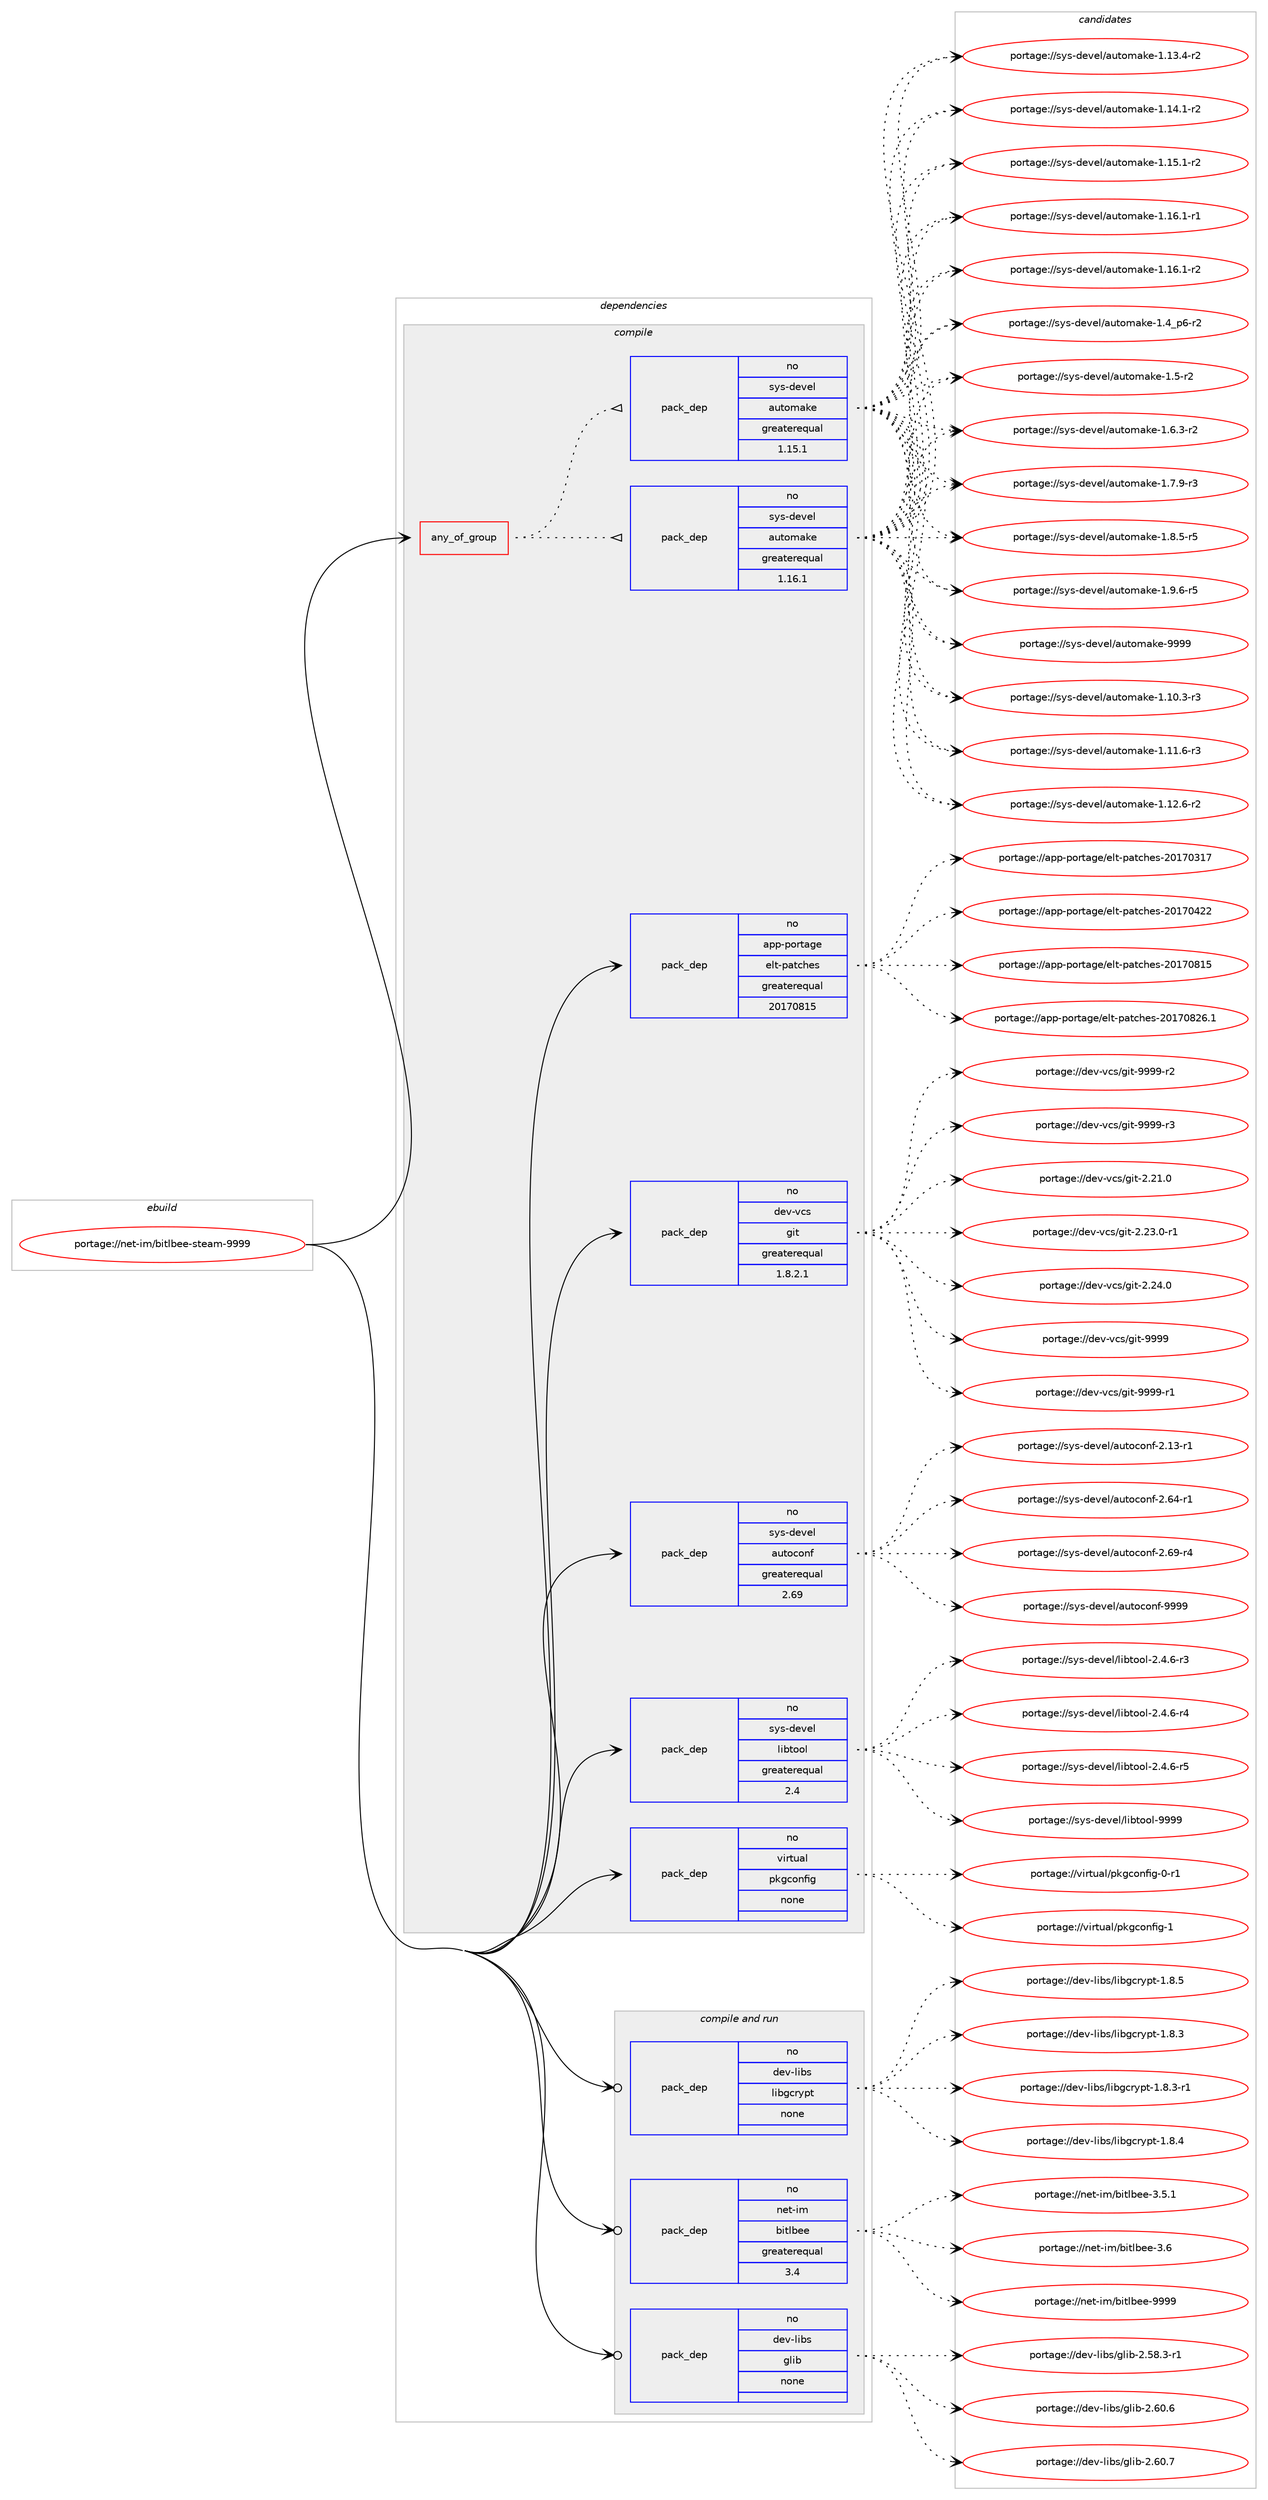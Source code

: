 digraph prolog {

# *************
# Graph options
# *************

newrank=true;
concentrate=true;
compound=true;
graph [rankdir=LR,fontname=Helvetica,fontsize=10,ranksep=1.5];#, ranksep=2.5, nodesep=0.2];
edge  [arrowhead=vee];
node  [fontname=Helvetica,fontsize=10];

# **********
# The ebuild
# **********

subgraph cluster_leftcol {
color=gray;
rank=same;
label=<<i>ebuild</i>>;
id [label="portage://net-im/bitlbee-steam-9999", color=red, width=4, href="../net-im/bitlbee-steam-9999.svg"];
}

# ****************
# The dependencies
# ****************

subgraph cluster_midcol {
color=gray;
label=<<i>dependencies</i>>;
subgraph cluster_compile {
fillcolor="#eeeeee";
style=filled;
label=<<i>compile</i>>;
subgraph any5720 {
dependency354626 [label=<<TABLE BORDER="0" CELLBORDER="1" CELLSPACING="0" CELLPADDING="4"><TR><TD CELLPADDING="10">any_of_group</TD></TR></TABLE>>, shape=none, color=red];subgraph pack260071 {
dependency354627 [label=<<TABLE BORDER="0" CELLBORDER="1" CELLSPACING="0" CELLPADDING="4" WIDTH="220"><TR><TD ROWSPAN="6" CELLPADDING="30">pack_dep</TD></TR><TR><TD WIDTH="110">no</TD></TR><TR><TD>sys-devel</TD></TR><TR><TD>automake</TD></TR><TR><TD>greaterequal</TD></TR><TR><TD>1.16.1</TD></TR></TABLE>>, shape=none, color=blue];
}
dependency354626:e -> dependency354627:w [weight=20,style="dotted",arrowhead="oinv"];
subgraph pack260072 {
dependency354628 [label=<<TABLE BORDER="0" CELLBORDER="1" CELLSPACING="0" CELLPADDING="4" WIDTH="220"><TR><TD ROWSPAN="6" CELLPADDING="30">pack_dep</TD></TR><TR><TD WIDTH="110">no</TD></TR><TR><TD>sys-devel</TD></TR><TR><TD>automake</TD></TR><TR><TD>greaterequal</TD></TR><TR><TD>1.15.1</TD></TR></TABLE>>, shape=none, color=blue];
}
dependency354626:e -> dependency354628:w [weight=20,style="dotted",arrowhead="oinv"];
}
id:e -> dependency354626:w [weight=20,style="solid",arrowhead="vee"];
subgraph pack260073 {
dependency354629 [label=<<TABLE BORDER="0" CELLBORDER="1" CELLSPACING="0" CELLPADDING="4" WIDTH="220"><TR><TD ROWSPAN="6" CELLPADDING="30">pack_dep</TD></TR><TR><TD WIDTH="110">no</TD></TR><TR><TD>app-portage</TD></TR><TR><TD>elt-patches</TD></TR><TR><TD>greaterequal</TD></TR><TR><TD>20170815</TD></TR></TABLE>>, shape=none, color=blue];
}
id:e -> dependency354629:w [weight=20,style="solid",arrowhead="vee"];
subgraph pack260074 {
dependency354630 [label=<<TABLE BORDER="0" CELLBORDER="1" CELLSPACING="0" CELLPADDING="4" WIDTH="220"><TR><TD ROWSPAN="6" CELLPADDING="30">pack_dep</TD></TR><TR><TD WIDTH="110">no</TD></TR><TR><TD>dev-vcs</TD></TR><TR><TD>git</TD></TR><TR><TD>greaterequal</TD></TR><TR><TD>1.8.2.1</TD></TR></TABLE>>, shape=none, color=blue];
}
id:e -> dependency354630:w [weight=20,style="solid",arrowhead="vee"];
subgraph pack260075 {
dependency354631 [label=<<TABLE BORDER="0" CELLBORDER="1" CELLSPACING="0" CELLPADDING="4" WIDTH="220"><TR><TD ROWSPAN="6" CELLPADDING="30">pack_dep</TD></TR><TR><TD WIDTH="110">no</TD></TR><TR><TD>sys-devel</TD></TR><TR><TD>autoconf</TD></TR><TR><TD>greaterequal</TD></TR><TR><TD>2.69</TD></TR></TABLE>>, shape=none, color=blue];
}
id:e -> dependency354631:w [weight=20,style="solid",arrowhead="vee"];
subgraph pack260076 {
dependency354632 [label=<<TABLE BORDER="0" CELLBORDER="1" CELLSPACING="0" CELLPADDING="4" WIDTH="220"><TR><TD ROWSPAN="6" CELLPADDING="30">pack_dep</TD></TR><TR><TD WIDTH="110">no</TD></TR><TR><TD>sys-devel</TD></TR><TR><TD>libtool</TD></TR><TR><TD>greaterequal</TD></TR><TR><TD>2.4</TD></TR></TABLE>>, shape=none, color=blue];
}
id:e -> dependency354632:w [weight=20,style="solid",arrowhead="vee"];
subgraph pack260077 {
dependency354633 [label=<<TABLE BORDER="0" CELLBORDER="1" CELLSPACING="0" CELLPADDING="4" WIDTH="220"><TR><TD ROWSPAN="6" CELLPADDING="30">pack_dep</TD></TR><TR><TD WIDTH="110">no</TD></TR><TR><TD>virtual</TD></TR><TR><TD>pkgconfig</TD></TR><TR><TD>none</TD></TR><TR><TD></TD></TR></TABLE>>, shape=none, color=blue];
}
id:e -> dependency354633:w [weight=20,style="solid",arrowhead="vee"];
}
subgraph cluster_compileandrun {
fillcolor="#eeeeee";
style=filled;
label=<<i>compile and run</i>>;
subgraph pack260078 {
dependency354634 [label=<<TABLE BORDER="0" CELLBORDER="1" CELLSPACING="0" CELLPADDING="4" WIDTH="220"><TR><TD ROWSPAN="6" CELLPADDING="30">pack_dep</TD></TR><TR><TD WIDTH="110">no</TD></TR><TR><TD>dev-libs</TD></TR><TR><TD>glib</TD></TR><TR><TD>none</TD></TR><TR><TD></TD></TR></TABLE>>, shape=none, color=blue];
}
id:e -> dependency354634:w [weight=20,style="solid",arrowhead="odotvee"];
subgraph pack260079 {
dependency354635 [label=<<TABLE BORDER="0" CELLBORDER="1" CELLSPACING="0" CELLPADDING="4" WIDTH="220"><TR><TD ROWSPAN="6" CELLPADDING="30">pack_dep</TD></TR><TR><TD WIDTH="110">no</TD></TR><TR><TD>dev-libs</TD></TR><TR><TD>libgcrypt</TD></TR><TR><TD>none</TD></TR><TR><TD></TD></TR></TABLE>>, shape=none, color=blue];
}
id:e -> dependency354635:w [weight=20,style="solid",arrowhead="odotvee"];
subgraph pack260080 {
dependency354636 [label=<<TABLE BORDER="0" CELLBORDER="1" CELLSPACING="0" CELLPADDING="4" WIDTH="220"><TR><TD ROWSPAN="6" CELLPADDING="30">pack_dep</TD></TR><TR><TD WIDTH="110">no</TD></TR><TR><TD>net-im</TD></TR><TR><TD>bitlbee</TD></TR><TR><TD>greaterequal</TD></TR><TR><TD>3.4</TD></TR></TABLE>>, shape=none, color=blue];
}
id:e -> dependency354636:w [weight=20,style="solid",arrowhead="odotvee"];
}
subgraph cluster_run {
fillcolor="#eeeeee";
style=filled;
label=<<i>run</i>>;
}
}

# **************
# The candidates
# **************

subgraph cluster_choices {
rank=same;
color=gray;
label=<<i>candidates</i>>;

subgraph choice260071 {
color=black;
nodesep=1;
choiceportage11512111545100101118101108479711711611110997107101454946494846514511451 [label="portage://sys-devel/automake-1.10.3-r3", color=red, width=4,href="../sys-devel/automake-1.10.3-r3.svg"];
choiceportage11512111545100101118101108479711711611110997107101454946494946544511451 [label="portage://sys-devel/automake-1.11.6-r3", color=red, width=4,href="../sys-devel/automake-1.11.6-r3.svg"];
choiceportage11512111545100101118101108479711711611110997107101454946495046544511450 [label="portage://sys-devel/automake-1.12.6-r2", color=red, width=4,href="../sys-devel/automake-1.12.6-r2.svg"];
choiceportage11512111545100101118101108479711711611110997107101454946495146524511450 [label="portage://sys-devel/automake-1.13.4-r2", color=red, width=4,href="../sys-devel/automake-1.13.4-r2.svg"];
choiceportage11512111545100101118101108479711711611110997107101454946495246494511450 [label="portage://sys-devel/automake-1.14.1-r2", color=red, width=4,href="../sys-devel/automake-1.14.1-r2.svg"];
choiceportage11512111545100101118101108479711711611110997107101454946495346494511450 [label="portage://sys-devel/automake-1.15.1-r2", color=red, width=4,href="../sys-devel/automake-1.15.1-r2.svg"];
choiceportage11512111545100101118101108479711711611110997107101454946495446494511449 [label="portage://sys-devel/automake-1.16.1-r1", color=red, width=4,href="../sys-devel/automake-1.16.1-r1.svg"];
choiceportage11512111545100101118101108479711711611110997107101454946495446494511450 [label="portage://sys-devel/automake-1.16.1-r2", color=red, width=4,href="../sys-devel/automake-1.16.1-r2.svg"];
choiceportage115121115451001011181011084797117116111109971071014549465295112544511450 [label="portage://sys-devel/automake-1.4_p6-r2", color=red, width=4,href="../sys-devel/automake-1.4_p6-r2.svg"];
choiceportage11512111545100101118101108479711711611110997107101454946534511450 [label="portage://sys-devel/automake-1.5-r2", color=red, width=4,href="../sys-devel/automake-1.5-r2.svg"];
choiceportage115121115451001011181011084797117116111109971071014549465446514511450 [label="portage://sys-devel/automake-1.6.3-r2", color=red, width=4,href="../sys-devel/automake-1.6.3-r2.svg"];
choiceportage115121115451001011181011084797117116111109971071014549465546574511451 [label="portage://sys-devel/automake-1.7.9-r3", color=red, width=4,href="../sys-devel/automake-1.7.9-r3.svg"];
choiceportage115121115451001011181011084797117116111109971071014549465646534511453 [label="portage://sys-devel/automake-1.8.5-r5", color=red, width=4,href="../sys-devel/automake-1.8.5-r5.svg"];
choiceportage115121115451001011181011084797117116111109971071014549465746544511453 [label="portage://sys-devel/automake-1.9.6-r5", color=red, width=4,href="../sys-devel/automake-1.9.6-r5.svg"];
choiceportage115121115451001011181011084797117116111109971071014557575757 [label="portage://sys-devel/automake-9999", color=red, width=4,href="../sys-devel/automake-9999.svg"];
dependency354627:e -> choiceportage11512111545100101118101108479711711611110997107101454946494846514511451:w [style=dotted,weight="100"];
dependency354627:e -> choiceportage11512111545100101118101108479711711611110997107101454946494946544511451:w [style=dotted,weight="100"];
dependency354627:e -> choiceportage11512111545100101118101108479711711611110997107101454946495046544511450:w [style=dotted,weight="100"];
dependency354627:e -> choiceportage11512111545100101118101108479711711611110997107101454946495146524511450:w [style=dotted,weight="100"];
dependency354627:e -> choiceportage11512111545100101118101108479711711611110997107101454946495246494511450:w [style=dotted,weight="100"];
dependency354627:e -> choiceportage11512111545100101118101108479711711611110997107101454946495346494511450:w [style=dotted,weight="100"];
dependency354627:e -> choiceportage11512111545100101118101108479711711611110997107101454946495446494511449:w [style=dotted,weight="100"];
dependency354627:e -> choiceportage11512111545100101118101108479711711611110997107101454946495446494511450:w [style=dotted,weight="100"];
dependency354627:e -> choiceportage115121115451001011181011084797117116111109971071014549465295112544511450:w [style=dotted,weight="100"];
dependency354627:e -> choiceportage11512111545100101118101108479711711611110997107101454946534511450:w [style=dotted,weight="100"];
dependency354627:e -> choiceportage115121115451001011181011084797117116111109971071014549465446514511450:w [style=dotted,weight="100"];
dependency354627:e -> choiceportage115121115451001011181011084797117116111109971071014549465546574511451:w [style=dotted,weight="100"];
dependency354627:e -> choiceportage115121115451001011181011084797117116111109971071014549465646534511453:w [style=dotted,weight="100"];
dependency354627:e -> choiceportage115121115451001011181011084797117116111109971071014549465746544511453:w [style=dotted,weight="100"];
dependency354627:e -> choiceportage115121115451001011181011084797117116111109971071014557575757:w [style=dotted,weight="100"];
}
subgraph choice260072 {
color=black;
nodesep=1;
choiceportage11512111545100101118101108479711711611110997107101454946494846514511451 [label="portage://sys-devel/automake-1.10.3-r3", color=red, width=4,href="../sys-devel/automake-1.10.3-r3.svg"];
choiceportage11512111545100101118101108479711711611110997107101454946494946544511451 [label="portage://sys-devel/automake-1.11.6-r3", color=red, width=4,href="../sys-devel/automake-1.11.6-r3.svg"];
choiceportage11512111545100101118101108479711711611110997107101454946495046544511450 [label="portage://sys-devel/automake-1.12.6-r2", color=red, width=4,href="../sys-devel/automake-1.12.6-r2.svg"];
choiceportage11512111545100101118101108479711711611110997107101454946495146524511450 [label="portage://sys-devel/automake-1.13.4-r2", color=red, width=4,href="../sys-devel/automake-1.13.4-r2.svg"];
choiceportage11512111545100101118101108479711711611110997107101454946495246494511450 [label="portage://sys-devel/automake-1.14.1-r2", color=red, width=4,href="../sys-devel/automake-1.14.1-r2.svg"];
choiceportage11512111545100101118101108479711711611110997107101454946495346494511450 [label="portage://sys-devel/automake-1.15.1-r2", color=red, width=4,href="../sys-devel/automake-1.15.1-r2.svg"];
choiceportage11512111545100101118101108479711711611110997107101454946495446494511449 [label="portage://sys-devel/automake-1.16.1-r1", color=red, width=4,href="../sys-devel/automake-1.16.1-r1.svg"];
choiceportage11512111545100101118101108479711711611110997107101454946495446494511450 [label="portage://sys-devel/automake-1.16.1-r2", color=red, width=4,href="../sys-devel/automake-1.16.1-r2.svg"];
choiceportage115121115451001011181011084797117116111109971071014549465295112544511450 [label="portage://sys-devel/automake-1.4_p6-r2", color=red, width=4,href="../sys-devel/automake-1.4_p6-r2.svg"];
choiceportage11512111545100101118101108479711711611110997107101454946534511450 [label="portage://sys-devel/automake-1.5-r2", color=red, width=4,href="../sys-devel/automake-1.5-r2.svg"];
choiceportage115121115451001011181011084797117116111109971071014549465446514511450 [label="portage://sys-devel/automake-1.6.3-r2", color=red, width=4,href="../sys-devel/automake-1.6.3-r2.svg"];
choiceportage115121115451001011181011084797117116111109971071014549465546574511451 [label="portage://sys-devel/automake-1.7.9-r3", color=red, width=4,href="../sys-devel/automake-1.7.9-r3.svg"];
choiceportage115121115451001011181011084797117116111109971071014549465646534511453 [label="portage://sys-devel/automake-1.8.5-r5", color=red, width=4,href="../sys-devel/automake-1.8.5-r5.svg"];
choiceportage115121115451001011181011084797117116111109971071014549465746544511453 [label="portage://sys-devel/automake-1.9.6-r5", color=red, width=4,href="../sys-devel/automake-1.9.6-r5.svg"];
choiceportage115121115451001011181011084797117116111109971071014557575757 [label="portage://sys-devel/automake-9999", color=red, width=4,href="../sys-devel/automake-9999.svg"];
dependency354628:e -> choiceportage11512111545100101118101108479711711611110997107101454946494846514511451:w [style=dotted,weight="100"];
dependency354628:e -> choiceportage11512111545100101118101108479711711611110997107101454946494946544511451:w [style=dotted,weight="100"];
dependency354628:e -> choiceportage11512111545100101118101108479711711611110997107101454946495046544511450:w [style=dotted,weight="100"];
dependency354628:e -> choiceportage11512111545100101118101108479711711611110997107101454946495146524511450:w [style=dotted,weight="100"];
dependency354628:e -> choiceportage11512111545100101118101108479711711611110997107101454946495246494511450:w [style=dotted,weight="100"];
dependency354628:e -> choiceportage11512111545100101118101108479711711611110997107101454946495346494511450:w [style=dotted,weight="100"];
dependency354628:e -> choiceportage11512111545100101118101108479711711611110997107101454946495446494511449:w [style=dotted,weight="100"];
dependency354628:e -> choiceportage11512111545100101118101108479711711611110997107101454946495446494511450:w [style=dotted,weight="100"];
dependency354628:e -> choiceportage115121115451001011181011084797117116111109971071014549465295112544511450:w [style=dotted,weight="100"];
dependency354628:e -> choiceportage11512111545100101118101108479711711611110997107101454946534511450:w [style=dotted,weight="100"];
dependency354628:e -> choiceportage115121115451001011181011084797117116111109971071014549465446514511450:w [style=dotted,weight="100"];
dependency354628:e -> choiceportage115121115451001011181011084797117116111109971071014549465546574511451:w [style=dotted,weight="100"];
dependency354628:e -> choiceportage115121115451001011181011084797117116111109971071014549465646534511453:w [style=dotted,weight="100"];
dependency354628:e -> choiceportage115121115451001011181011084797117116111109971071014549465746544511453:w [style=dotted,weight="100"];
dependency354628:e -> choiceportage115121115451001011181011084797117116111109971071014557575757:w [style=dotted,weight="100"];
}
subgraph choice260073 {
color=black;
nodesep=1;
choiceportage97112112451121111141169710310147101108116451129711699104101115455048495548514955 [label="portage://app-portage/elt-patches-20170317", color=red, width=4,href="../app-portage/elt-patches-20170317.svg"];
choiceportage97112112451121111141169710310147101108116451129711699104101115455048495548525050 [label="portage://app-portage/elt-patches-20170422", color=red, width=4,href="../app-portage/elt-patches-20170422.svg"];
choiceportage97112112451121111141169710310147101108116451129711699104101115455048495548564953 [label="portage://app-portage/elt-patches-20170815", color=red, width=4,href="../app-portage/elt-patches-20170815.svg"];
choiceportage971121124511211111411697103101471011081164511297116991041011154550484955485650544649 [label="portage://app-portage/elt-patches-20170826.1", color=red, width=4,href="../app-portage/elt-patches-20170826.1.svg"];
dependency354629:e -> choiceportage97112112451121111141169710310147101108116451129711699104101115455048495548514955:w [style=dotted,weight="100"];
dependency354629:e -> choiceportage97112112451121111141169710310147101108116451129711699104101115455048495548525050:w [style=dotted,weight="100"];
dependency354629:e -> choiceportage97112112451121111141169710310147101108116451129711699104101115455048495548564953:w [style=dotted,weight="100"];
dependency354629:e -> choiceportage971121124511211111411697103101471011081164511297116991041011154550484955485650544649:w [style=dotted,weight="100"];
}
subgraph choice260074 {
color=black;
nodesep=1;
choiceportage10010111845118991154710310511645504650494648 [label="portage://dev-vcs/git-2.21.0", color=red, width=4,href="../dev-vcs/git-2.21.0.svg"];
choiceportage100101118451189911547103105116455046505146484511449 [label="portage://dev-vcs/git-2.23.0-r1", color=red, width=4,href="../dev-vcs/git-2.23.0-r1.svg"];
choiceportage10010111845118991154710310511645504650524648 [label="portage://dev-vcs/git-2.24.0", color=red, width=4,href="../dev-vcs/git-2.24.0.svg"];
choiceportage1001011184511899115471031051164557575757 [label="portage://dev-vcs/git-9999", color=red, width=4,href="../dev-vcs/git-9999.svg"];
choiceportage10010111845118991154710310511645575757574511449 [label="portage://dev-vcs/git-9999-r1", color=red, width=4,href="../dev-vcs/git-9999-r1.svg"];
choiceportage10010111845118991154710310511645575757574511450 [label="portage://dev-vcs/git-9999-r2", color=red, width=4,href="../dev-vcs/git-9999-r2.svg"];
choiceportage10010111845118991154710310511645575757574511451 [label="portage://dev-vcs/git-9999-r3", color=red, width=4,href="../dev-vcs/git-9999-r3.svg"];
dependency354630:e -> choiceportage10010111845118991154710310511645504650494648:w [style=dotted,weight="100"];
dependency354630:e -> choiceportage100101118451189911547103105116455046505146484511449:w [style=dotted,weight="100"];
dependency354630:e -> choiceportage10010111845118991154710310511645504650524648:w [style=dotted,weight="100"];
dependency354630:e -> choiceportage1001011184511899115471031051164557575757:w [style=dotted,weight="100"];
dependency354630:e -> choiceportage10010111845118991154710310511645575757574511449:w [style=dotted,weight="100"];
dependency354630:e -> choiceportage10010111845118991154710310511645575757574511450:w [style=dotted,weight="100"];
dependency354630:e -> choiceportage10010111845118991154710310511645575757574511451:w [style=dotted,weight="100"];
}
subgraph choice260075 {
color=black;
nodesep=1;
choiceportage1151211154510010111810110847971171161119911111010245504649514511449 [label="portage://sys-devel/autoconf-2.13-r1", color=red, width=4,href="../sys-devel/autoconf-2.13-r1.svg"];
choiceportage1151211154510010111810110847971171161119911111010245504654524511449 [label="portage://sys-devel/autoconf-2.64-r1", color=red, width=4,href="../sys-devel/autoconf-2.64-r1.svg"];
choiceportage1151211154510010111810110847971171161119911111010245504654574511452 [label="portage://sys-devel/autoconf-2.69-r4", color=red, width=4,href="../sys-devel/autoconf-2.69-r4.svg"];
choiceportage115121115451001011181011084797117116111991111101024557575757 [label="portage://sys-devel/autoconf-9999", color=red, width=4,href="../sys-devel/autoconf-9999.svg"];
dependency354631:e -> choiceportage1151211154510010111810110847971171161119911111010245504649514511449:w [style=dotted,weight="100"];
dependency354631:e -> choiceportage1151211154510010111810110847971171161119911111010245504654524511449:w [style=dotted,weight="100"];
dependency354631:e -> choiceportage1151211154510010111810110847971171161119911111010245504654574511452:w [style=dotted,weight="100"];
dependency354631:e -> choiceportage115121115451001011181011084797117116111991111101024557575757:w [style=dotted,weight="100"];
}
subgraph choice260076 {
color=black;
nodesep=1;
choiceportage1151211154510010111810110847108105981161111111084550465246544511451 [label="portage://sys-devel/libtool-2.4.6-r3", color=red, width=4,href="../sys-devel/libtool-2.4.6-r3.svg"];
choiceportage1151211154510010111810110847108105981161111111084550465246544511452 [label="portage://sys-devel/libtool-2.4.6-r4", color=red, width=4,href="../sys-devel/libtool-2.4.6-r4.svg"];
choiceportage1151211154510010111810110847108105981161111111084550465246544511453 [label="portage://sys-devel/libtool-2.4.6-r5", color=red, width=4,href="../sys-devel/libtool-2.4.6-r5.svg"];
choiceportage1151211154510010111810110847108105981161111111084557575757 [label="portage://sys-devel/libtool-9999", color=red, width=4,href="../sys-devel/libtool-9999.svg"];
dependency354632:e -> choiceportage1151211154510010111810110847108105981161111111084550465246544511451:w [style=dotted,weight="100"];
dependency354632:e -> choiceportage1151211154510010111810110847108105981161111111084550465246544511452:w [style=dotted,weight="100"];
dependency354632:e -> choiceportage1151211154510010111810110847108105981161111111084550465246544511453:w [style=dotted,weight="100"];
dependency354632:e -> choiceportage1151211154510010111810110847108105981161111111084557575757:w [style=dotted,weight="100"];
}
subgraph choice260077 {
color=black;
nodesep=1;
choiceportage11810511411611797108471121071039911111010210510345484511449 [label="portage://virtual/pkgconfig-0-r1", color=red, width=4,href="../virtual/pkgconfig-0-r1.svg"];
choiceportage1181051141161179710847112107103991111101021051034549 [label="portage://virtual/pkgconfig-1", color=red, width=4,href="../virtual/pkgconfig-1.svg"];
dependency354633:e -> choiceportage11810511411611797108471121071039911111010210510345484511449:w [style=dotted,weight="100"];
dependency354633:e -> choiceportage1181051141161179710847112107103991111101021051034549:w [style=dotted,weight="100"];
}
subgraph choice260078 {
color=black;
nodesep=1;
choiceportage10010111845108105981154710310810598455046535646514511449 [label="portage://dev-libs/glib-2.58.3-r1", color=red, width=4,href="../dev-libs/glib-2.58.3-r1.svg"];
choiceportage1001011184510810598115471031081059845504654484654 [label="portage://dev-libs/glib-2.60.6", color=red, width=4,href="../dev-libs/glib-2.60.6.svg"];
choiceportage1001011184510810598115471031081059845504654484655 [label="portage://dev-libs/glib-2.60.7", color=red, width=4,href="../dev-libs/glib-2.60.7.svg"];
dependency354634:e -> choiceportage10010111845108105981154710310810598455046535646514511449:w [style=dotted,weight="100"];
dependency354634:e -> choiceportage1001011184510810598115471031081059845504654484654:w [style=dotted,weight="100"];
dependency354634:e -> choiceportage1001011184510810598115471031081059845504654484655:w [style=dotted,weight="100"];
}
subgraph choice260079 {
color=black;
nodesep=1;
choiceportage1001011184510810598115471081059810399114121112116454946564651 [label="portage://dev-libs/libgcrypt-1.8.3", color=red, width=4,href="../dev-libs/libgcrypt-1.8.3.svg"];
choiceportage10010111845108105981154710810598103991141211121164549465646514511449 [label="portage://dev-libs/libgcrypt-1.8.3-r1", color=red, width=4,href="../dev-libs/libgcrypt-1.8.3-r1.svg"];
choiceportage1001011184510810598115471081059810399114121112116454946564652 [label="portage://dev-libs/libgcrypt-1.8.4", color=red, width=4,href="../dev-libs/libgcrypt-1.8.4.svg"];
choiceportage1001011184510810598115471081059810399114121112116454946564653 [label="portage://dev-libs/libgcrypt-1.8.5", color=red, width=4,href="../dev-libs/libgcrypt-1.8.5.svg"];
dependency354635:e -> choiceportage1001011184510810598115471081059810399114121112116454946564651:w [style=dotted,weight="100"];
dependency354635:e -> choiceportage10010111845108105981154710810598103991141211121164549465646514511449:w [style=dotted,weight="100"];
dependency354635:e -> choiceportage1001011184510810598115471081059810399114121112116454946564652:w [style=dotted,weight="100"];
dependency354635:e -> choiceportage1001011184510810598115471081059810399114121112116454946564653:w [style=dotted,weight="100"];
}
subgraph choice260080 {
color=black;
nodesep=1;
choiceportage11010111645105109479810511610898101101455146534649 [label="portage://net-im/bitlbee-3.5.1", color=red, width=4,href="../net-im/bitlbee-3.5.1.svg"];
choiceportage1101011164510510947981051161089810110145514654 [label="portage://net-im/bitlbee-3.6", color=red, width=4,href="../net-im/bitlbee-3.6.svg"];
choiceportage110101116451051094798105116108981011014557575757 [label="portage://net-im/bitlbee-9999", color=red, width=4,href="../net-im/bitlbee-9999.svg"];
dependency354636:e -> choiceportage11010111645105109479810511610898101101455146534649:w [style=dotted,weight="100"];
dependency354636:e -> choiceportage1101011164510510947981051161089810110145514654:w [style=dotted,weight="100"];
dependency354636:e -> choiceportage110101116451051094798105116108981011014557575757:w [style=dotted,weight="100"];
}
}

}
